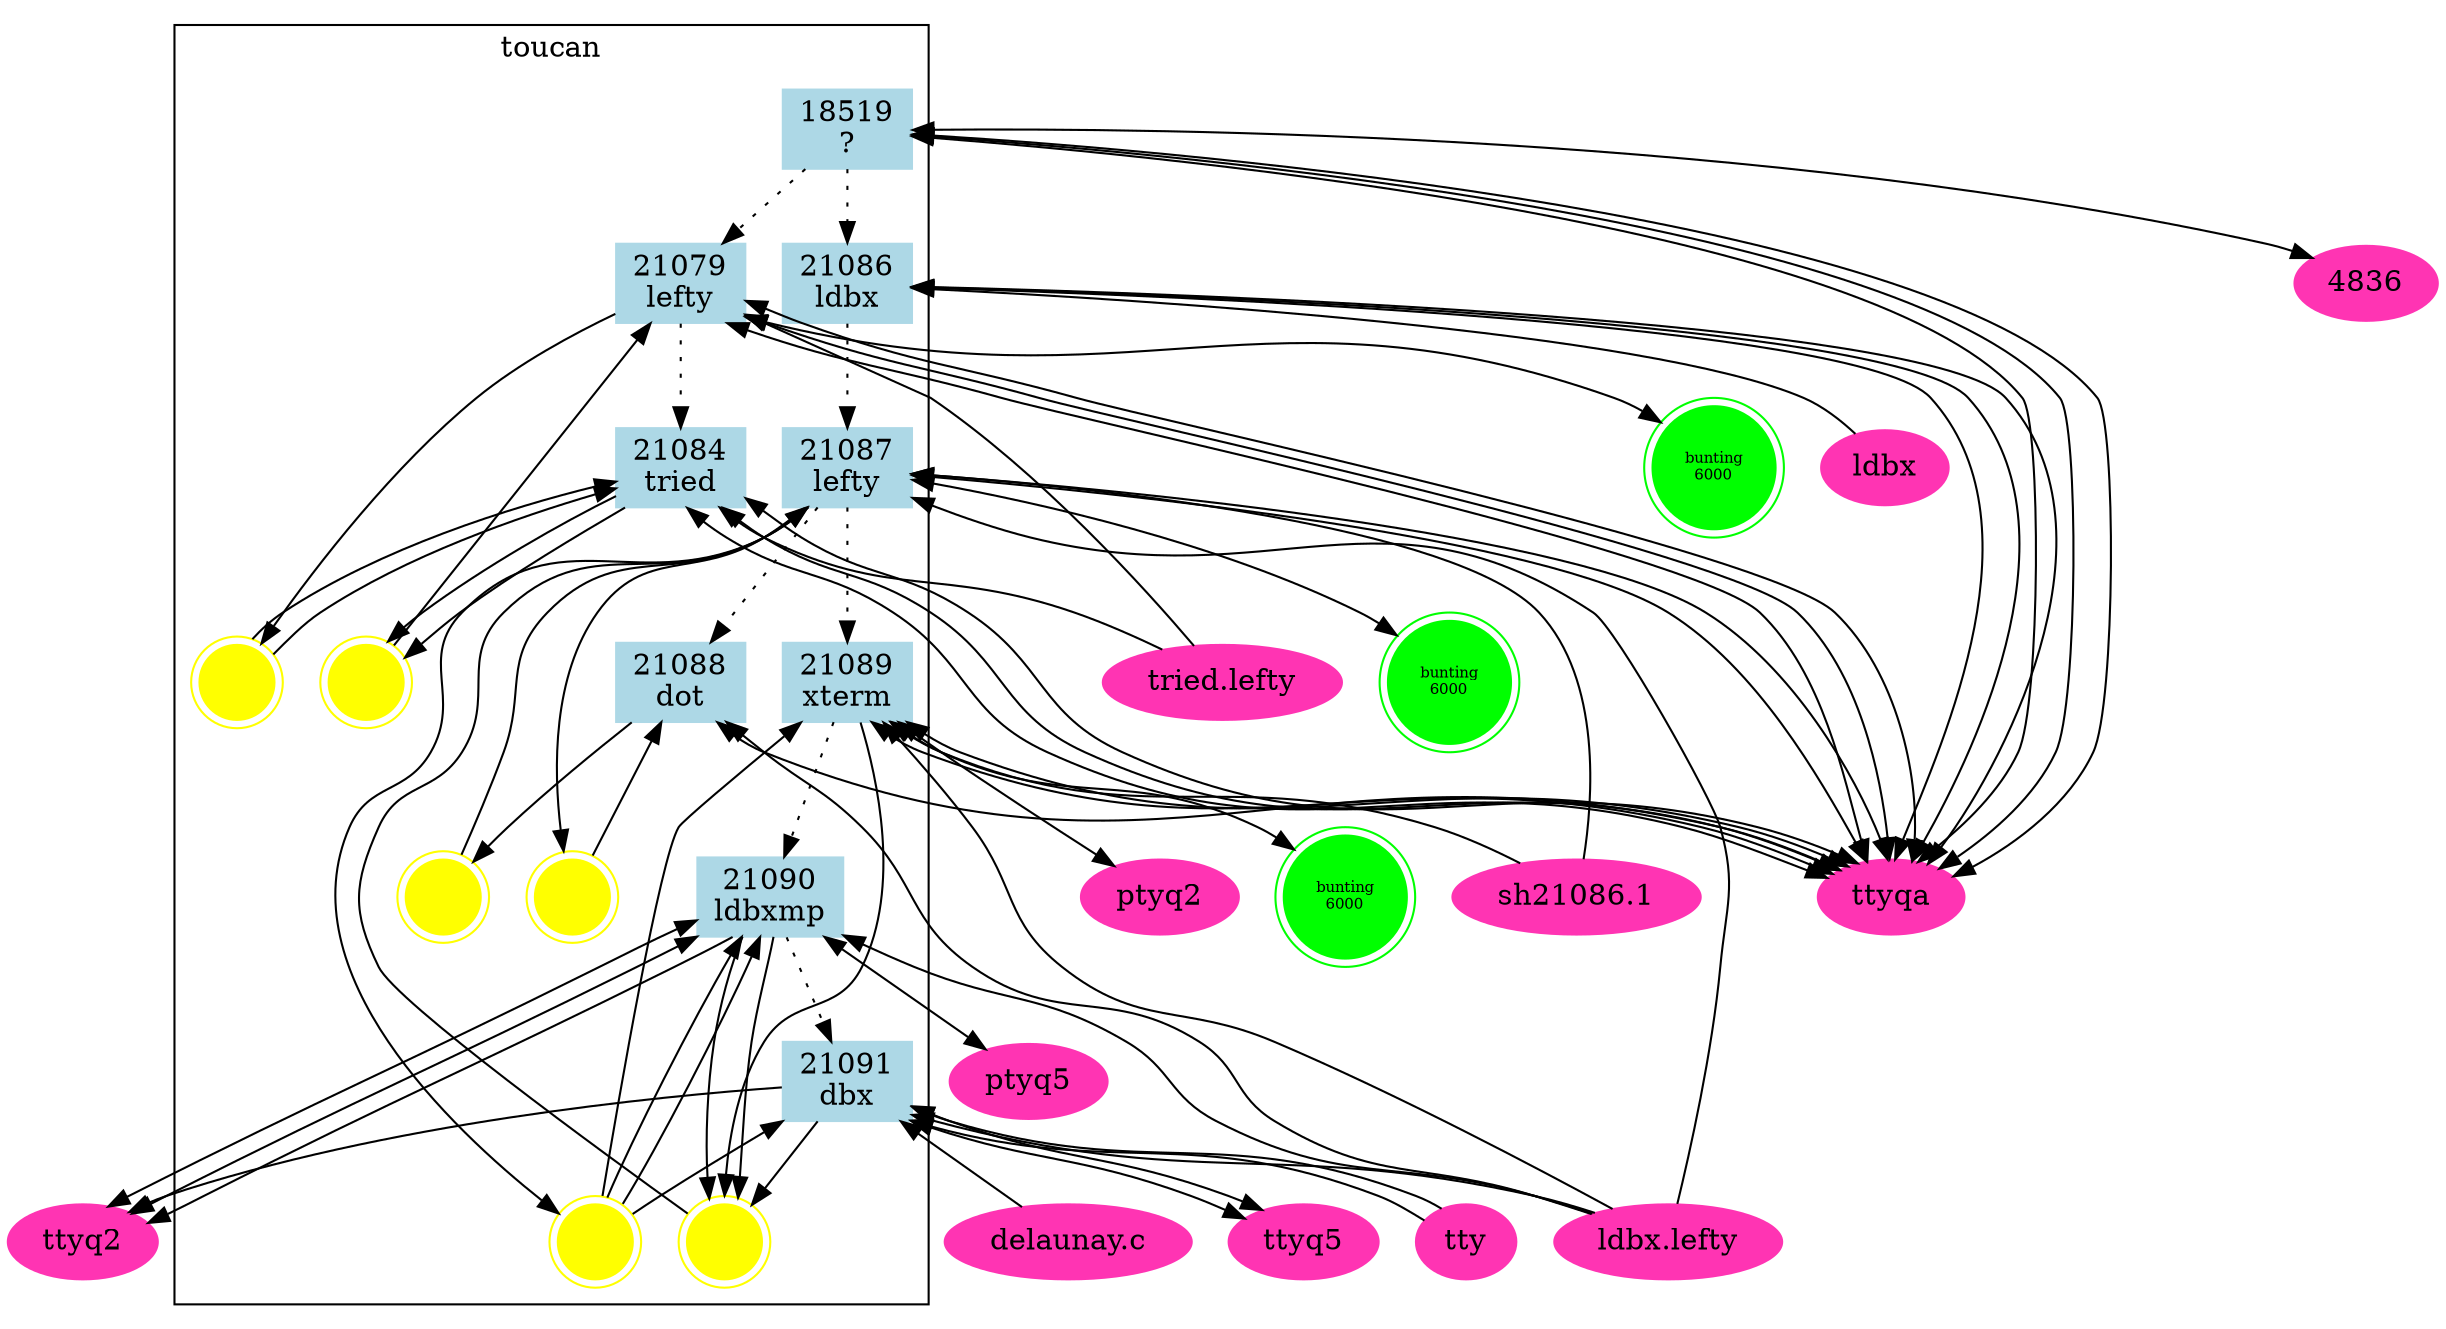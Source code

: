 digraph g {
graph [ fontsize = "14"
fontname = "Times-Roman"
fontcolor = "black"
color = "black" ];
node [ fontsize = "14"
fontname = "Times-Roman"
fontcolor = "black"
shape = "box"
color = "black"
width = "0.5"
style = "filled" ];
edge [ fontsize = "14"
fontname = "Times-Roman"
fontcolor = "black"
color = "black" ];
"n0" [ label = "18519\n?"
color = "lightblue" ];
"n1" [ label = "4836"
shape = "ellipse"
color = "maroon1" ];
"n2" [ label = "ttyqa"
shape = "ellipse"
color = "maroon1" ];
"n448" [ label = "21079\nlefty"
color = "lightblue" ];
"n449" [ label = "tried.lefty"
shape = "ellipse"
color = "maroon1" ];
"n454" [ fontsize = "7"
label = "bunting\n6000"
shape = "doublecircle"
color = "green" ];
"n460" [ label = ""
shape = "doublecircle"
color = "yellow" ];
"n461" [ label = ""
shape = "doublecircle"
color = "yellow" ];
"n462" [ label = "21084\ntried"
color = "lightblue" ];
"n464" [ label = "21086\nldbx"
color = "lightblue" ];
"n466" [ label = "ldbx"
shape = "ellipse"
color = "maroon1" ];
"n468" [ label = "21087\nlefty"
color = "lightblue" ];
"n469" [ label = "sh21086.1"
shape = "ellipse"
color = "maroon1" ];
"n474" [ fontsize = "7"
label = "bunting\n6000"
shape = "doublecircle"
color = "green" ];
"n479" [ label = "ldbx.lefty"
shape = "ellipse"
color = "maroon1" ];
"n482" [ label = ""
shape = "doublecircle"
color = "yellow" ];
"n483" [ label = ""
shape = "doublecircle"
color = "yellow" ];
"n484" [ label = "21088\ndot"
color = "lightblue" ];
"n486" [ label = ""
shape = "doublecircle"
color = "yellow" ];
"n487" [ label = ""
shape = "doublecircle"
color = "yellow" ];
"n488" [ label = "21089\nxterm"
color = "lightblue" ];
"n496" [ fontsize = "7"
label = "bunting\n6000"
shape = "doublecircle"
color = "green" ];
"n500" [ label = "ptyq2"
shape = "ellipse"
color = "maroon1" ];
"n503" [ label = "21090\nldbxmp"
color = "lightblue" ];
"n505" [ label = "ttyq2"
shape = "ellipse"
color = "maroon1" ];
"n512" [ label = "ptyq5"
shape = "ellipse"
color = "maroon1" ];
"n513" [ label = "ttyq5"
shape = "ellipse"
color = "maroon1" ];
"n514" [ label = "21091\ndbx"
color = "lightblue" ];
"n518" [ label = "tty"
shape = "ellipse"
color = "maroon1" ];
"n526" [ label = "delaunay.c"
shape = "ellipse"
color = "maroon1" ];
subgraph "cluster0" {
graph [ fontsize = "14"
fontname = "Times-Roman"
fontcolor = "black"
label = "toucan"
color = "black" ];
node [ fontsize = "14"
fontname = "Times-Roman"
fontcolor = "black"
shape = "box"
color = "black"
width = "0.5"
style = "filled" ];
edge [ fontsize = "14"
fontname = "Times-Roman"
fontcolor = "black"
color = "black" ];
"n0"
"n468"
"n486"
"n460"
"n487"
"n514"
"n461"
"n488"
"n462"
"n464"
"n482"
"n483"
"n448"
"n484"
"n503"
}
"n0" -> "n1" [ dir = "both" ];
"n0" -> "n2" [ dir = "both" ];
"n0" -> "n2" [ dir = "both" ];
"n0" -> "n2" [ dir = "both" ];
"n0" -> "n448" [ style = "dotted" ];
"n448" -> "n2" [ dir = "both" ];
"n448" -> "n2" [ dir = "both" ];
"n448" -> "n2" [ dir = "both" ];
"n448" -> "n449" [ dir = "back" ];
"n448" -> "n454" [ dir = "both" ];
"n448" -> "n460" [ dir = "back" ];
"n448" -> "n461" [ dir = "forward" ];
"n448" -> "n462" [ style = "dotted" ];
"n462" -> "n2" [ dir = "both" ];
"n462" -> "n2" [ dir = "both" ];
"n462" -> "n2" [ dir = "both" ];
"n462" -> "n449" [ dir = "back" ];
"n462" -> "n460" [ dir = "forward" ];
"n462" -> "n461" [ dir = "back" ];
"n462" -> "n460" [ dir = "forward" ];
"n462" -> "n461" [ dir = "back" ];
"n0" -> "n464" [ style = "dotted" ];
"n464" -> "n2" [ dir = "both" ];
"n464" -> "n2" [ dir = "both" ];
"n464" -> "n2" [ dir = "both" ];
"n464" -> "n466" [ dir = "back" ];
"n464" -> "n468" [ style = "dotted" ];
"n468" -> "n2" [ dir = "both" ];
"n468" -> "n2" [ dir = "both" ];
"n468" -> "n469" [ dir = "back" ];
"n468" -> "n474" [ dir = "both" ];
"n468" -> "n479" [ dir = "back" ];
"n468" -> "n482" [ dir = "back" ];
"n468" -> "n483" [ dir = "forward" ];
"n468" -> "n484" [ style = "dotted" ];
"n484" -> "n2" [ dir = "both" ];
"n484" -> "n483" [ dir = "back" ];
"n484" -> "n479" [ dir = "back" ];
"n484" -> "n482" [ dir = "forward" ];
"n468" -> "n486" [ dir = "back" ];
"n468" -> "n487" [ dir = "forward" ];
"n468" -> "n488" [ style = "dotted" ];
"n488" -> "n486" [ dir = "forward" ];
"n488" -> "n2" [ dir = "both" ];
"n488" -> "n487" [ dir = "back" ];
"n488" -> "n469" [ dir = "back" ];
"n488" -> "n2" [ dir = "both" ];
"n488" -> "n479" [ dir = "back" ];
"n488" -> "n496" [ dir = "both" ];
"n488" -> "n500" [ dir = "both" ];
"n488" -> "n503" [ style = "dotted" ];
"n503" -> "n479" [ dir = "back" ];
"n503" -> "n486" [ dir = "forward" ];
"n503" -> "n487" [ dir = "back" ];
"n503" -> "n505" [ dir = "both" ];
"n503" -> "n505" [ dir = "both" ];
"n503" -> "n505" [ dir = "forward" ];
"n503" -> "n512" [ dir = "both" ];
"n503" -> "n514" [ style = "dotted" ];
"n514" -> "n487" [ dir = "back" ];
"n514" -> "n486" [ dir = "forward" ];
"n514" -> "n479" [ dir = "back" ];
"n514" -> "n505" [ dir = "forward" ];
"n503" -> "n486" [ dir = "forward" ];
"n514" -> "n518" [ dir = "back" ];
"n514" -> "n513" [ dir = "both" ];
"n514" -> "n513" [ dir = "both" ];
"n514" -> "n518" [ dir = "back" ];
"n514" -> "n526" [ dir = "back" ];
"n503" -> "n487" [ dir = "back" ];
}
